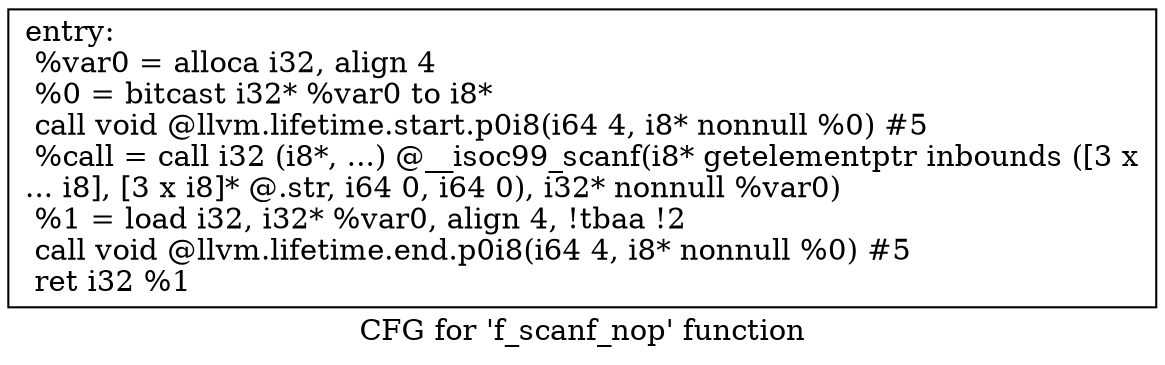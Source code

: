 digraph "CFG for 'f_scanf_nop' function" {
	label="CFG for 'f_scanf_nop' function";

	Node0x55ff55226b70 [shape=record,label="{entry:\l  %var0 = alloca i32, align 4\l  %0 = bitcast i32* %var0 to i8*\l  call void @llvm.lifetime.start.p0i8(i64 4, i8* nonnull %0) #5\l  %call = call i32 (i8*, ...) @__isoc99_scanf(i8* getelementptr inbounds ([3 x\l... i8], [3 x i8]* @.str, i64 0, i64 0), i32* nonnull %var0)\l  %1 = load i32, i32* %var0, align 4, !tbaa !2\l  call void @llvm.lifetime.end.p0i8(i64 4, i8* nonnull %0) #5\l  ret i32 %1\l}"];
}
